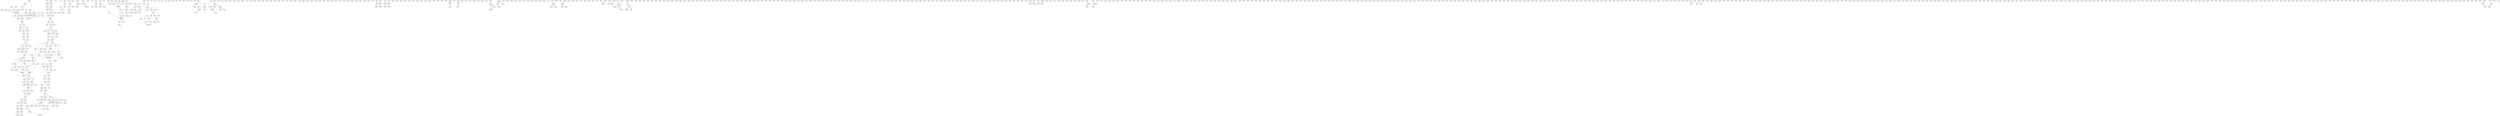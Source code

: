 digraph adj {
graph [k=96]
edge [d=-95]
"20+" [l=245 C=38250]
"20-" [l=245 C=38250]
"181+" [l=7930 C=124561]
"181-" [l=7930 C=124561]
"226+" [l=682 C=8556]
"226-" [l=682 C=8556]
"227+" [l=154 C=1430]
"227-" [l=154 C=1430]
"283+" [l=2947 C=39071]
"283-" [l=2947 C=39071]
"309+" [l=39072 C=872764]
"309-" [l=39072 C=872764]
"427+" [l=146 C=12579]
"427-" [l=146 C=12579]
"433+" [l=191 C=1051]
"433-" [l=191 C=1051]
"487+" [l=272 C=44904]
"487-" [l=272 C=44904]
"519+" [l=148 C=13515]
"519-" [l=148 C=13515]
"533+" [l=165 C=16019]
"533-" [l=165 C=16019]
"542+" [l=18989 C=312342]
"542-" [l=18989 C=312342]
"560+" [l=7807 C=114559]
"560-" [l=7807 C=114559]
"565+" [l=3926 C=52794]
"565-" [l=3926 C=52794]
"568+" [l=457 C=2567]
"568-" [l=457 C=2567]
"607+" [l=154 C=5241]
"607-" [l=154 C=5241]
"626+" [l=141 C=8310]
"626-" [l=141 C=8310]
"629+" [l=235 C=4121]
"629-" [l=235 C=4121]
"643+" [l=252 C=10788]
"643-" [l=252 C=10788]
"676+" [l=191 C=16214]
"676-" [l=191 C=16214]
"688+" [l=131 C=7207]
"688-" [l=131 C=7207]
"731+" [l=1505 C=15963]
"731-" [l=1505 C=15963]
"738+" [l=257 C=8657]
"738-" [l=257 C=8657]
"739+" [l=544 C=10782]
"739-" [l=544 C=10782]
"756+" [l=164 C=17595]
"756-" [l=164 C=17595]
"764+" [l=493 C=2140]
"764-" [l=493 C=2140]
"769+" [l=135 C=5878]
"769-" [l=135 C=5878]
"772+" [l=197 C=17237]
"772-" [l=197 C=17237]
"773+" [l=105 C=2550]
"773-" [l=105 C=2550]
"802+" [l=1270 C=9283]
"802-" [l=1270 C=9283]
"808+" [l=628 C=6843]
"808-" [l=628 C=6843]
"809+" [l=192 C=14172]
"809-" [l=192 C=14172]
"816+" [l=231 C=752]
"816-" [l=231 C=752]
"823+" [l=159 C=5378]
"823-" [l=159 C=5378]
"825+" [l=191 C=4124]
"825-" [l=191 C=4124]
"839+" [l=167 C=10286]
"839-" [l=167 C=10286]
"888+" [l=154 C=15027]
"888-" [l=154 C=15027]
"904+" [l=241 C=807]
"904-" [l=241 C=807]
"906+" [l=160 C=4596]
"906-" [l=160 C=4596]
"930+" [l=196 C=7438]
"930-" [l=196 C=7438]
"947+" [l=201 C=3050]
"947-" [l=201 C=3050]
"955+" [l=120 C=4262]
"955-" [l=120 C=4262]
"959+" [l=222 C=727]
"959-" [l=222 C=727]
"969+" [l=108 C=1954]
"969-" [l=108 C=1954]
"983+" [l=311 C=1472]
"983-" [l=311 C=1472]
"985+" [l=110 C=3815]
"985-" [l=110 C=3815]
"1024+" [l=277 C=1319]
"1024-" [l=277 C=1319]
"1038+" [l=155 C=10120]
"1038-" [l=155 C=10120]
"1050+" [l=125 C=5082]
"1050-" [l=125 C=5082]
"1068+" [l=146 C=2998]
"1068-" [l=146 C=2998]
"1082+" [l=478 C=1736]
"1082-" [l=478 C=1736]
"1087+" [l=213 C=4853]
"1087-" [l=213 C=4853]
"1088+" [l=118 C=3607]
"1088-" [l=118 C=3607]
"1094+" [l=191 C=7349]
"1094-" [l=191 C=7349]
"1099+" [l=3409 C=38706]
"1099-" [l=3409 C=38706]
"1113+" [l=142 C=4321]
"1113-" [l=142 C=4321]
"1114+" [l=191 C=2463]
"1114-" [l=191 C=2463]
"1122+" [l=318 C=953]
"1122-" [l=318 C=953]
"1145+" [l=259 C=635]
"1145-" [l=259 C=635]
"1155+" [l=308 C=1199]
"1155-" [l=308 C=1199]
"1157+" [l=191 C=16062]
"1157-" [l=191 C=16062]
"1166+" [l=218 C=19758]
"1166-" [l=218 C=19758]
"1173+" [l=191 C=4405]
"1173-" [l=191 C=4405]
"1186+" [l=829 C=5814]
"1186-" [l=829 C=5814]
"1194+" [l=979 C=5657]
"1194-" [l=979 C=5657]
"1195+" [l=131 C=8689]
"1195-" [l=131 C=8689]
"1198+" [l=104 C=2295]
"1198-" [l=104 C=2295]
"1217+" [l=443 C=2648]
"1217-" [l=443 C=2648]
"1237+" [l=191 C=1579]
"1237-" [l=191 C=1579]
"1248+" [l=422 C=1932]
"1248-" [l=422 C=1932]
"1253+" [l=253 C=952]
"1253-" [l=253 C=952]
"1258+" [l=191 C=2705]
"1258-" [l=191 C=2705]
"1281+" [l=235 C=742]
"1281-" [l=235 C=742]
"1284+" [l=1075 C=7101]
"1284-" [l=1075 C=7101]
"1287+" [l=803 C=12676]
"1287-" [l=803 C=12676]
"1298+" [l=108 C=2855]
"1298-" [l=108 C=2855]
"1302+" [l=889 C=5465]
"1302-" [l=889 C=5465]
"1307+" [l=783 C=4666]
"1307-" [l=783 C=4666]
"1311+" [l=191 C=16439]
"1311-" [l=191 C=16439]
"1312+" [l=173 C=2327]
"1312-" [l=173 C=2327]
"1320+" [l=583 C=3946]
"1320-" [l=583 C=3946]
"1332+" [l=107 C=3060]
"1332-" [l=107 C=3060]
"1339+" [l=557 C=3842]
"1339-" [l=557 C=3842]
"1341+" [l=139 C=1700]
"1341-" [l=139 C=1700]
"1342+" [l=191 C=2933]
"1342-" [l=191 C=2933]
"1343+" [l=302 C=8564]
"1343-" [l=302 C=8564]
"1351+" [l=191 C=1101]
"1351-" [l=191 C=1101]
"1376+" [l=210 C=891]
"1376-" [l=210 C=891]
"1390+" [l=108 C=1170]
"1390-" [l=108 C=1170]
"1392+" [l=128 C=5909]
"1392-" [l=128 C=5909]
"1394+" [l=141 C=6853]
"1394-" [l=141 C=6853]
"1410+" [l=191 C=1452]
"1410-" [l=191 C=1452]
"1412+" [l=135 C=1618]
"1412-" [l=135 C=1618]
"1413+" [l=452 C=2417]
"1413-" [l=452 C=2417]
"1425+" [l=155 C=4960]
"1425-" [l=155 C=4960]
"1443+" [l=191 C=4243]
"1443-" [l=191 C=4243]
"1450+" [l=191 C=2469]
"1450-" [l=191 C=2469]
"1452+" [l=320 C=3094]
"1452-" [l=320 C=3094]
"1462+" [l=582 C=3481]
"1462-" [l=582 C=3481]
"1466+" [l=318 C=3577]
"1466-" [l=318 C=3577]
"1470+" [l=950 C=6353]
"1470-" [l=950 C=6353]
"1484+" [l=632 C=3071]
"1484-" [l=632 C=3071]
"1495+" [l=658 C=3508]
"1495-" [l=658 C=3508]
"1499+" [l=189 C=2280]
"1499-" [l=189 C=2280]
"1505+" [l=160 C=4596]
"1505-" [l=160 C=4596]
"1525+" [l=294 C=1623]
"1525-" [l=294 C=1623]
"1545+" [l=191 C=5394]
"1545-" [l=191 C=5394]
"1550+" [l=155 C=3902]
"1550-" [l=155 C=3902]
"1566+" [l=286 C=1053]
"1566-" [l=286 C=1053]
"1568+" [l=487 C=2627]
"1568-" [l=487 C=2627]
"1569+" [l=181 C=1376]
"1569-" [l=181 C=1376]
"1577+" [l=668 C=2798]
"1577-" [l=668 C=2798]
"1589+" [l=809 C=5942]
"1589-" [l=809 C=5942]
"1612+" [l=191 C=2252]
"1612-" [l=191 C=2252]
"1613+" [l=539 C=3046]
"1613-" [l=539 C=3046]
"1631+" [l=188 C=665]
"1631-" [l=188 C=665]
"1651+" [l=342 C=1483]
"1651-" [l=342 C=1483]
"1652+" [l=194 C=2527]
"1652-" [l=194 C=2527]
"1655+" [l=362 C=1351]
"1655-" [l=362 C=1351]
"1657+" [l=439 C=2030]
"1657-" [l=439 C=2030]
"1664+" [l=191 C=1863]
"1664-" [l=191 C=1863]
"1672+" [l=240 C=1153]
"1672-" [l=240 C=1153]
"1683+" [l=340 C=1248]
"1683-" [l=340 C=1248]
"1710+" [l=414 C=1344]
"1710-" [l=414 C=1344]
"1726+" [l=476 C=2300]
"1726-" [l=476 C=2300]
"1733+" [l=569 C=3297]
"1733-" [l=569 C=3297]
"1742+" [l=460 C=2656]
"1742-" [l=460 C=2656]
"1743+" [l=191 C=2515]
"1743-" [l=191 C=2515]
"1745+" [l=303 C=1869]
"1745-" [l=303 C=1869]
"1753+" [l=520 C=2751]
"1753-" [l=520 C=2751]
"1761+" [l=232 C=748]
"1761-" [l=232 C=748]
"1767+" [l=550 C=3184]
"1767-" [l=550 C=3184]
"1773+" [l=192 C=1410]
"1773-" [l=192 C=1410]
"1774+" [l=127 C=486]
"1774-" [l=127 C=486]
"1796+" [l=193 C=458]
"1796-" [l=193 C=458]
"1801+" [l=277 C=2026]
"1801-" [l=277 C=2026]
"1804+" [l=129 C=768]
"1804-" [l=129 C=768]
"1813+" [l=99 C=382]
"1813-" [l=99 C=382]
"1822+" [l=357 C=2058]
"1822-" [l=357 C=2058]
"1823+" [l=192 C=1803]
"1823-" [l=192 C=1803]
"1835+" [l=562 C=2516]
"1835-" [l=562 C=2516]
"1838+" [l=360 C=1172]
"1838-" [l=360 C=1172]
"1843+" [l=291 C=1089]
"1843-" [l=291 C=1089]
"1847+" [l=642 C=4197]
"1847-" [l=642 C=4197]
"1856+" [l=221 C=652]
"1856-" [l=221 C=652]
"1870+" [l=191 C=1686]
"1870-" [l=191 C=1686]
"1892+" [l=252 C=975]
"1892-" [l=252 C=975]
"1914+" [l=191 C=546]
"1914-" [l=191 C=546]
"1931+" [l=325 C=1053]
"1931-" [l=325 C=1053]
"1938+" [l=201 C=425]
"1938-" [l=201 C=425]
"1944+" [l=297 C=1096]
"1944-" [l=297 C=1096]
"1946+" [l=352 C=2415]
"1946-" [l=352 C=2415]
"1959+" [l=144 C=946]
"1959-" [l=144 C=946]
"1964+" [l=230 C=3048]
"1964-" [l=230 C=3048]
"1967+" [l=385 C=1979]
"1967-" [l=385 C=1979]
"1968+" [l=190 C=4000]
"1968-" [l=190 C=4000]
"1982+" [l=235 C=690]
"1982-" [l=235 C=690]
"1983+" [l=200 C=549]
"1983-" [l=200 C=549]
"1994+" [l=359 C=1782]
"1994-" [l=359 C=1782]
"1995+" [l=128 C=602]
"1995-" [l=128 C=602]
"1998+" [l=283 C=1604]
"1998-" [l=283 C=1604]
"2003+" [l=157 C=179]
"2003-" [l=157 C=179]
"2004+" [l=307 C=1362]
"2004-" [l=307 C=1362]
"2032+" [l=203 C=556]
"2032-" [l=203 C=556]
"2033+" [l=286 C=1277]
"2033-" [l=286 C=1277]
"2035+" [l=209 C=458]
"2035-" [l=209 C=458]
"2037+" [l=273 C=1162]
"2037-" [l=273 C=1162]
"2047+" [l=273 C=838]
"2047-" [l=273 C=838]
"2049+" [l=257 C=727]
"2049-" [l=257 C=727]
"2070+" [l=142 C=179]
"2070-" [l=142 C=179]
"2075+" [l=215 C=609]
"2075-" [l=215 C=609]
"2084+" [l=193 C=571]
"2084-" [l=193 C=571]
"2086+" [l=192 C=662]
"2086-" [l=192 C=662]
"2090+" [l=297 C=1513]
"2090-" [l=297 C=1513]
"2093+" [l=245 C=706]
"2093-" [l=245 C=706]
"2095+" [l=215 C=726]
"2095-" [l=215 C=726]
"2100+" [l=211 C=518]
"2100-" [l=211 C=518]
"2111+" [l=279 C=1117]
"2111-" [l=279 C=1117]
"2117+" [l=254 C=608]
"2117-" [l=254 C=608]
"2127+" [l=192 C=194]
"2127-" [l=192 C=194]
"2130+" [l=191 C=3537]
"2130-" [l=191 C=3537]
"2131+" [l=202 C=453]
"2131-" [l=202 C=453]
"2132+" [l=132 C=91]
"2132-" [l=132 C=91]
"2160+" [l=96 C=255]
"2160-" [l=96 C=255]
"2189+" [l=44293 C=807568]
"2189-" [l=44293 C=807568]
"2193+" [l=115253 C=1645551]
"2193-" [l=115253 C=1645551]
"2194+" [l=128754 C=1647534]
"2194-" [l=128754 C=1647534]
"2196+" [l=256569 C=5820679]
"2196-" [l=256569 C=5820679]
"2208+" [l=33495 C=439548]
"2208-" [l=33495 C=439548]
"2211+" [l=9593 C=113841]
"2211-" [l=9593 C=113841]
"2212+" [l=133854 C=2105028]
"2212-" [l=133854 C=2105028]
"2213+" [l=34318 C=522887]
"2213-" [l=34318 C=522887]
"2214+" [l=16805 C=253866]
"2214-" [l=16805 C=253866]
"2217+" [l=31243 C=477206]
"2217-" [l=31243 C=477206]
"2220+" [l=41307 C=577333]
"2220-" [l=41307 C=577333]
"2221+" [l=14204 C=192128]
"2221-" [l=14204 C=192128]
"2222+" [l=2384 C=20109]
"2222-" [l=2384 C=20109]
"2223+" [l=2679 C=27732]
"2223-" [l=2679 C=27732]
"2227+" [l=38113 C=526907]
"2227-" [l=38113 C=526907]
"2228+" [l=44558 C=642681]
"2228-" [l=44558 C=642681]
"2229+" [l=10669 C=123807]
"2229-" [l=10669 C=123807]
"2232+" [l=6355 C=75326]
"2232-" [l=6355 C=75326]
"2234+" [l=3211 C=28105]
"2234-" [l=3211 C=28105]
"2236+" [l=30065 C=459907]
"2236-" [l=30065 C=459907]
"2237+" [l=38802 C=603891]
"2237-" [l=38802 C=603891]
"2238+" [l=77267 C=1032128]
"2238-" [l=77267 C=1032128]
"2240+" [l=5939 C=42195]
"2240-" [l=5939 C=42195]
"2241+" [l=14494 C=214907]
"2241-" [l=14494 C=214907]
"2242+" [l=2742 C=28841]
"2242-" [l=2742 C=28841]
"2243+" [l=69001 C=963827]
"2243-" [l=69001 C=963827]
"2244+" [l=48152 C=642734]
"2244-" [l=48152 C=642734]
"2247+" [l=6519 C=88817]
"2247-" [l=6519 C=88817]
"2249+" [l=55262 C=848483]
"2249-" [l=55262 C=848483]
"2251+" [l=30237 C=569213]
"2251-" [l=30237 C=569213]
"2252+" [l=10907 C=192843]
"2252-" [l=10907 C=192843]
"2253+" [l=71562 C=865975]
"2253-" [l=71562 C=865975]
"2254+" [l=161752 C=2537405]
"2254-" [l=161752 C=2537405]
"2255+" [l=24548 C=350912]
"2255-" [l=24548 C=350912]
"2256+" [l=9921 C=98614]
"2256-" [l=9921 C=98614]
"2258+" [l=11285 C=183675]
"2258-" [l=11285 C=183675]
"2259+" [l=139384 C=2095569]
"2259-" [l=139384 C=2095569]
"2261+" [l=57316 C=825716]
"2261-" [l=57316 C=825716]
"2263+" [l=10807 C=167251]
"2263-" [l=10807 C=167251]
"2264+" [l=7511 C=96767]
"2264-" [l=7511 C=96767]
"2265+" [l=71407 C=1089213]
"2265-" [l=71407 C=1089213]
"2270+" [l=13106 C=157884]
"2270-" [l=13106 C=157884]
"2272+" [l=51558 C=689891]
"2272-" [l=51558 C=689891]
"2273+" [l=230 C=24887]
"2273-" [l=230 C=24887]
"2274+" [l=28055 C=374397]
"2274-" [l=28055 C=374397]
"2278+" [l=103580 C=1547021]
"2278-" [l=103580 C=1547021]
"2279+" [l=24826 C=349179]
"2279-" [l=24826 C=349179]
"2281+" [l=1233 C=5949]
"2281-" [l=1233 C=5949]
"2282+" [l=23674 C=351388]
"2282-" [l=23674 C=351388]
"2283+" [l=3562 C=49556]
"2283-" [l=3562 C=49556]
"2284+" [l=3829 C=34938]
"2284-" [l=3829 C=34938]
"2285+" [l=52502 C=686002]
"2285-" [l=52502 C=686002]
"2287+" [l=107001 C=1554800]
"2287-" [l=107001 C=1554800]
"2288+" [l=11401 C=126078]
"2288-" [l=11401 C=126078]
"2290+" [l=1015 C=5215]
"2290-" [l=1015 C=5215]
"2291+" [l=10181 C=129575]
"2291-" [l=10181 C=129575]
"2292+" [l=309595 C=4388102]
"2292-" [l=309595 C=4388102]
"2293+" [l=3751 C=33989]
"2293-" [l=3751 C=33989]
"2294+" [l=3825 C=33643]
"2294-" [l=3825 C=33643]
"2295+" [l=1214 C=5788]
"2295-" [l=1214 C=5788]
"2296+" [l=1360 C=10333]
"2296-" [l=1360 C=10333]
"2297+" [l=15602 C=245918]
"2297-" [l=15602 C=245918]
"2298+" [l=11148 C=144323]
"2298-" [l=11148 C=144323]
"2299+" [l=20749 C=309110]
"2299-" [l=20749 C=309110]
"2300+" [l=194 C=19271]
"2300-" [l=194 C=19271]
"2301+" [l=5200 C=71212]
"2301-" [l=5200 C=71212]
"2302+" [l=3906 C=46894]
"2302-" [l=3906 C=46894]
"2303+" [l=2487 C=14711]
"2303-" [l=2487 C=14711]
"2304+" [l=195 C=22119]
"2304-" [l=195 C=22119]
"2305+" [l=478 C=2146]
"2305-" [l=478 C=2146]
"2306+" [l=5783 C=51023]
"2306-" [l=5783 C=51023]
"2307+" [l=1155 C=7313]
"2307-" [l=1155 C=7313]
"2308+" [l=166 C=17999]
"2308-" [l=166 C=17999]
"2309+" [l=21325 C=220947]
"2309-" [l=21325 C=220947]
"2310+" [l=2104 C=15759]
"2310-" [l=2104 C=15759]
"2311+" [l=613 C=2654]
"2311-" [l=613 C=2654]
"2313+" [l=1050 C=6417]
"2313-" [l=1050 C=6417]
"2314+" [l=209 C=20877]
"2314-" [l=209 C=20877]
"2315+" [l=18721 C=252475]
"2315-" [l=18721 C=252475]
"2316+" [l=1820 C=9359]
"2316-" [l=1820 C=9359]
"2318+" [l=2461 C=17242]
"2318-" [l=2461 C=17242]
"2322+" [l=588 C=10391]
"2322-" [l=588 C=10391]
"2323+" [l=7511 C=72005]
"2323-" [l=7511 C=72005]
"2324+" [l=4683 C=37751]
"2324-" [l=4683 C=37751]
"2325+" [l=119825 C=1592982]
"2325-" [l=119825 C=1592982]
"2326+" [l=748 C=3952]
"2326-" [l=748 C=3952]
"2328+" [l=143 C=11825]
"2328-" [l=143 C=11825]
"2329+" [l=825 C=3681]
"2329-" [l=825 C=3681]
"2331+" [l=2908 C=39268]
"2331-" [l=2908 C=39268]
"2332+" [l=20511 C=256963]
"2332-" [l=20511 C=256963]
"2333+" [l=13585 C=203009]
"2333-" [l=13585 C=203009]
"2334+" [l=8209 C=116355]
"2334-" [l=8209 C=116355]
"2335+" [l=2262 C=23465]
"2335-" [l=2262 C=23465]
"2336+" [l=25121 C=307489]
"2336-" [l=25121 C=307489]
"2337+" [l=1130 C=7326]
"2337-" [l=1130 C=7326]
"2338+" [l=3783 C=41438]
"2338-" [l=3783 C=41438]
"2339+" [l=3676 C=53318]
"2339-" [l=3676 C=53318]
"2340+" [l=2181 C=13122]
"2340-" [l=2181 C=13122]
"2341+" [l=2839 C=30378]
"2341-" [l=2839 C=30378]
"2342+" [l=932 C=11592]
"2342-" [l=932 C=11592]
"2343+" [l=2700 C=15893]
"2343-" [l=2700 C=15893]
"2344+" [l=188 C=15503]
"2344-" [l=188 C=15503]
"2345+" [l=1922 C=37169]
"2345-" [l=1922 C=37169]
"2347+" [l=6433 C=67740]
"2347-" [l=6433 C=67740]
"2349+" [l=759 C=4044]
"2349-" [l=759 C=4044]
"2350+" [l=3968 C=31946]
"2350-" [l=3968 C=31946]
"2351+" [l=2379 C=23878]
"2351-" [l=2379 C=23878]
"2352+" [l=2248 C=11789]
"2352-" [l=2248 C=11789]
"2353+" [l=738 C=9216]
"2353-" [l=738 C=9216]
"2354+" [l=3323 C=22694]
"2354-" [l=3323 C=22694]
"2355+" [l=593 C=3658]
"2355-" [l=593 C=3658]
"2356+" [l=308 C=3951]
"2356-" [l=308 C=3951]
"2357+" [l=11603 C=114622]
"2357-" [l=11603 C=114622]
"2358+" [l=712 C=3819]
"2358-" [l=712 C=3819]
"2360+" [l=2659 C=24557]
"2360-" [l=2659 C=24557]
"2361+" [l=1041 C=6207]
"2361-" [l=1041 C=6207]
"2363+" [l=866 C=4757]
"2363-" [l=866 C=4757]
"2364+" [l=41284 C=641610]
"2364-" [l=41284 C=641610]
"2366+" [l=196 C=21259]
"2366-" [l=196 C=21259]
"2367+" [l=1326 C=11311]
"2367-" [l=1326 C=11311]
"2368+" [l=2324 C=14397]
"2368-" [l=2324 C=14397]
"2369+" [l=6511 C=49807]
"2369-" [l=6511 C=49807]
"2370+" [l=1195 C=6287]
"2370-" [l=1195 C=6287]
"2372+" [l=1650 C=9093]
"2372-" [l=1650 C=9093]
"2375+" [l=3685 C=45731]
"2375-" [l=3685 C=45731]
"2376+" [l=932 C=21079]
"2376-" [l=932 C=21079]
"2377+" [l=29104 C=450627]
"2377-" [l=29104 C=450627]
"2378+" [l=34055 C=417616]
"2378-" [l=34055 C=417616]
"2379+" [l=874 C=5358]
"2379-" [l=874 C=5358]
"2380+" [l=32206 C=411316]
"2380-" [l=32206 C=411316]
"2382+" [l=9156 C=109790]
"2382-" [l=9156 C=109790]
"2383+" [l=12141 C=135723]
"2383-" [l=12141 C=135723]
"2384+" [l=22135 C=220475]
"2384-" [l=22135 C=220475]
"2385+" [l=556 C=2554]
"2385-" [l=556 C=2554]
"2386+" [l=1829 C=12432]
"2386-" [l=1829 C=12432]
"2387+" [l=2512 C=18247]
"2387-" [l=2512 C=18247]
"2388+" [l=1230 C=7668]
"2388-" [l=1230 C=7668]
"2389+" [l=1461 C=8657]
"2389-" [l=1461 C=8657]
"2390+" [l=243 C=7242]
"2390-" [l=243 C=7242]
"2391+" [l=74154 C=1102022]
"2391-" [l=74154 C=1102022]
"2392+" [l=9841 C=98004]
"2392-" [l=9841 C=98004]
"2393+" [l=2901 C=25447]
"2393-" [l=2901 C=25447]
"2394+" [l=113 C=3568]
"2394-" [l=113 C=3568]
"2395+" [l=924 C=5449]
"2395-" [l=924 C=5449]
"2396+" [l=1791 C=13618]
"2396-" [l=1791 C=13618]
"2397+" [l=4654 C=40445]
"2397-" [l=4654 C=40445]
"2398+" [l=46998 C=573383]
"2398-" [l=46998 C=573383]
"2399+" [l=1194 C=6450]
"2399-" [l=1194 C=6450]
"2400+" [l=1038 C=5494]
"2400-" [l=1038 C=5494]
"2401+" [l=53890 C=646080]
"2401-" [l=53890 C=646080]
"2402+" [l=590 C=9359]
"2402-" [l=590 C=9359]
"2403+" [l=843 C=4508]
"2403-" [l=843 C=4508]
"2405+" [l=21859 C=244874]
"2405-" [l=21859 C=244874]
"2407+" [l=214 C=8548]
"2407-" [l=214 C=8548]
"2408+" [l=1130 C=7051]
"2408-" [l=1130 C=7051]
"2409+" [l=1109 C=8004]
"2409-" [l=1109 C=8004]
"2410+" [l=1437 C=7760]
"2410-" [l=1437 C=7760]
"2412+" [l=802 C=8315]
"2412-" [l=802 C=8315]
"2413+" [l=899 C=5366]
"2413-" [l=899 C=5366]
"2414+" [l=2156 C=13166]
"2414-" [l=2156 C=13166]
"2415+" [l=905 C=6558]
"2415-" [l=905 C=6558]
"2416+" [l=961 C=3866]
"2416-" [l=961 C=3866]
"2417+" [l=201 C=5664]
"2417-" [l=201 C=5664]
"2418+" [l=229 C=5911]
"2418-" [l=229 C=5911]
"2419+" [l=950 C=4579]
"2419-" [l=950 C=4579]
"2420+" [l=1033 C=6329]
"2420-" [l=1033 C=6329]
"2421+" [l=272 C=4209]
"2421-" [l=272 C=4209]
"2422+" [l=821 C=6457]
"2422-" [l=821 C=6457]
"2423+" [l=549 C=2729]
"2423-" [l=549 C=2729]
"2425+" [l=1306 C=7460]
"2425-" [l=1306 C=7460]
"2426+" [l=1364 C=9453]
"2426-" [l=1364 C=9453]
"2427+" [l=1130 C=9136]
"2427-" [l=1130 C=9136]
"2428+" [l=561 C=3062]
"2428-" [l=561 C=3062]
"2429+" [l=602 C=2305]
"2429-" [l=602 C=2305]
"2431+" [l=864 C=7244]
"2431-" [l=864 C=7244]
"2432+" [l=2995 C=22382]
"2432-" [l=2995 C=22382]
"2433+" [l=716 C=4300]
"2433-" [l=716 C=4300]
"2434+" [l=867 C=4743]
"2434-" [l=867 C=4743]
"2435+" [l=1214 C=8740]
"2435-" [l=1214 C=8740]
"2436+" [l=404 C=1429]
"2436-" [l=404 C=1429]
"2437+" [l=36795 C=467128]
"2437-" [l=36795 C=467128]
"2438+" [l=567 C=3671]
"2438-" [l=567 C=3671]
"2439+" [l=9526 C=100817]
"2439-" [l=9526 C=100817]
"2440+" [l=795 C=4346]
"2440-" [l=795 C=4346]
"2441+" [l=762 C=3696]
"2441-" [l=762 C=3696]
"2443+" [l=4476 C=36951]
"2443-" [l=4476 C=36951]
"2444+" [l=412 C=1328]
"2444-" [l=412 C=1328]
"2445+" [l=442 C=2230]
"2445-" [l=442 C=2230]
"2446+" [l=644 C=3731]
"2446-" [l=644 C=3731]
"2447+" [l=578 C=2831]
"2447-" [l=578 C=2831]
"2448+" [l=844 C=5562]
"2448-" [l=844 C=5562]
"2452+" [l=402 C=2054]
"2452-" [l=402 C=2054]
"2453+" [l=1567 C=9521]
"2453-" [l=1567 C=9521]
"2454+" [l=924 C=3896]
"2454-" [l=924 C=3896]
"2455+" [l=2414 C=17346]
"2455-" [l=2414 C=17346]
"2457+" [l=1375 C=7212]
"2457-" [l=1375 C=7212]
"2460+" [l=970 C=4866]
"2460-" [l=970 C=4866]
"2461+" [l=483 C=1564]
"2461-" [l=483 C=1564]
"2462+" [l=1664 C=10023]
"2462-" [l=1664 C=10023]
"2463+" [l=698 C=3282]
"2463-" [l=698 C=3282]
"2464+" [l=3480 C=27076]
"2464-" [l=3480 C=27076]
"2465+" [l=1506 C=8821]
"2465-" [l=1506 C=8821]
"2466+" [l=566 C=3101]
"2466-" [l=566 C=3101]
"2467+" [l=652 C=4023]
"2467-" [l=652 C=4023]
"2468+" [l=760 C=3221]
"2468-" [l=760 C=3221]
"2469+" [l=1220 C=6319]
"2469-" [l=1220 C=6319]
"2470+" [l=2768 C=20095]
"2470-" [l=2768 C=20095]
"2471+" [l=181 C=2573]
"2471-" [l=181 C=2573]
"2472+" [l=1323 C=10187]
"2472-" [l=1323 C=10187]
"2473+" [l=819 C=3853]
"2473-" [l=819 C=3853]
"2474+" [l=1389 C=7026]
"2474-" [l=1389 C=7026]
"2475+" [l=795 C=4159]
"2475-" [l=795 C=4159]
"2476+" [l=527 C=3287]
"2476-" [l=527 C=3287]
"2477+" [l=846 C=4180]
"2477-" [l=846 C=4180]
"2478+" [l=1075 C=5080]
"2478-" [l=1075 C=5080]
"2479+" [l=1630 C=8762]
"2479-" [l=1630 C=8762]
"2480+" [l=625 C=3551]
"2480-" [l=625 C=3551]
"2481+" [l=575 C=2576]
"2481-" [l=575 C=2576]
"2482+" [l=767 C=4101]
"2482-" [l=767 C=4101]
"2483+" [l=537 C=2608]
"2483-" [l=537 C=2608]
"2484+" [l=563 C=2364]
"2484-" [l=563 C=2364]
"2485+" [l=634 C=3449]
"2485-" [l=634 C=3449]
"2486+" [l=509 C=3041]
"2486-" [l=509 C=3041]
"2487+" [l=1027 C=5744]
"2487-" [l=1027 C=5744]
"2488+" [l=622 C=2544]
"2488-" [l=622 C=2544]
"2490+" [l=1183 C=7443]
"2490-" [l=1183 C=7443]
"2491+" [l=426 C=2164]
"2491-" [l=426 C=2164]
"2492+" [l=1235 C=6850]
"2492-" [l=1235 C=6850]
"2493+" [l=635 C=2844]
"2493-" [l=635 C=2844]
"2494+" [l=525 C=2042]
"2494-" [l=525 C=2042]
"2495+" [l=3935 C=24508]
"2495-" [l=3935 C=24508]
"2496+" [l=596 C=3229]
"2496-" [l=596 C=3229]
"2497+" [l=544 C=2036]
"2497-" [l=544 C=2036]
"2498+" [l=386 C=1458]
"2498-" [l=386 C=1458]
"2499+" [l=590 C=2698]
"2499-" [l=590 C=2698]
"2500+" [l=350 C=1311]
"2500-" [l=350 C=1311]
"2501+" [l=307 C=983]
"2501-" [l=307 C=983]
"2502+" [l=151 C=362]
"2502-" [l=151 C=362]
"2503+" [l=515 C=1546]
"2503-" [l=515 C=1546]
"2518+" [l=214 C=12404]
"2518-" [l=214 C=12404]
"2519+" [l=217 C=7650]
"2519-" [l=217 C=7650]
"2520+" [l=267 C=9153]
"2520-" [l=267 C=9153]
"2521+" [l=113 C=4482]
"2521-" [l=113 C=4482]
"2522+" [l=729 C=7596]
"2522-" [l=729 C=7596]
"2523+" [l=137 C=6971]
"2523-" [l=137 C=6971]
"2528+" [l=429 C=75510]
"2528-" [l=429 C=75510]
"2529+" [l=788 C=8083]
"2529-" [l=788 C=8083]
"2532+" [l=538 C=5454]
"2532-" [l=538 C=5454]
"2538+" [l=243439 C=3219056]
"2538-" [l=243439 C=3219056]
"2541+" [l=191 C=0]
"2541-" [l=191 C=0]
"2543+" [l=48606 C=786526]
"2543-" [l=48606 C=786526]
"2545+" [l=3363 C=88092]
"2545-" [l=3363 C=88092]
"2546+" [l=4264 C=118358]
"2546-" [l=4264 C=118358]
"2547+" [l=18040 C=873972]
"2547-" [l=18040 C=873972]
"2548+" [l=283569 C=5318495]
"2548-" [l=283569 C=5318495]
"2549+" [l=25180 C=523454]
"2549-" [l=25180 C=523454]
"2550+" [l=199029 C=4726720]
"2550-" [l=199029 C=4726720]
"2551+" [l=45196 C=1057597]
"2551-" [l=45196 C=1057597]
"2552+" [l=22861 C=632291]
"2552-" [l=22861 C=632291]
"2553+" [l=25315 C=626071]
"2553-" [l=25315 C=626071]
"2554+" [l=228484 C=5676963]
"2554-" [l=228484 C=5676963]
"2555+" [l=64743 C=1430146]
"2555-" [l=64743 C=1430146]
"2556+" [l=6867 C=121998]
"2556-" [l=6867 C=121998]
"2557+" [l=70660 C=2118275]
"2557-" [l=70660 C=2118275]
"2558+" [l=38099 C=1116650]
"2558-" [l=38099 C=1116650]
"2559+" [l=47637 C=576622]
"2559-" [l=47637 C=576622]
"2560+" [l=15407 C=273403]
"2560-" [l=15407 C=273403]
"2562+" [l=738136 C=18932137]
"2562-" [l=738136 C=18932137]
"2564+" [l=19086 C=265295]
"2564-" [l=19086 C=265295]
"2565+" [l=96488 C=1435217]
"2565-" [l=96488 C=1435217]
"2566+" [l=162869 C=3108585]
"2566-" [l=162869 C=3108585]
"2567+" [l=118409 C=2194646]
"2567-" [l=118409 C=2194646]
"2568+" [l=5410 C=133735]
"2568-" [l=5410 C=133735]
"2569+" [l=179023 C=2784546]
"2569-" [l=179023 C=2784546]
"2570+" [l=4418 C=37723]
"2570-" [l=4418 C=37723]
"2571+" [l=56152 C=1690193]
"2571-" [l=56152 C=1690193]
"2572+" [l=1251 C=45856]
"2572-" [l=1251 C=45856]
"2573+" [l=2253 C=42574]
"2573-" [l=2253 C=42574]
"2574+" [l=19908 C=595515]
"2574-" [l=19908 C=595515]
"2576+" [l=43445 C=1320980]
"2576-" [l=43445 C=1320980]
"2577+" [l=21933 C=287865]
"2577-" [l=21933 C=287865]
"2578+" [l=32056 C=420703]
"2578-" [l=32056 C=420703]
"2579+" [l=11667 C=252584]
"2579-" [l=11667 C=252584]
"2581+" [l=12455 C=213148]
"2581-" [l=12455 C=213148]
"2582+" [l=142814 C=2214754]
"2582-" [l=142814 C=2214754]
"2583+" [l=184738 C=3448238]
"2583-" [l=184738 C=3448238]
"2584+" [l=232003 C=6236015]
"2584-" [l=232003 C=6236015]
"2585+" [l=184384 C=3664578]
"2585-" [l=184384 C=3664578]
"2586+" [l=742655 C=14886813]
"2586-" [l=742655 C=14886813]
"2587+" [l=472342 C=10012491]
"2587-" [l=472342 C=10012491]
"20+" -> "1612+"
"20+" -> "1094+" [d=-49]
"20+" -> "985+" [d=-49]
"20-" -> "825-"
"20-" -> "1550-" [d=-74]
"20-" -> "626-" [d=-60]
"20-" -> "1173+" [d=-60]
"226+" -> "227+"
"226-" -> "2541+"
"227+" -> "2287+"
"227+" -> "2335+"
"227-" -> "226-"
"227-" -> "2412+"
"283-" -> "2577+"
"283-" -> "2578+"
"427+" -> "888+" [d=-81]
"427-" -> "1114-" [d=-94]
"427-" -> "769+" [d=-50]
"427-" -> "1068-" [d=-49]
"427-" -> "1450+" [d=-49]
"427-" -> "2576+" [d=-74]
"433+" -> "1198-" [d=-44]
"433-" -> "1412-"
"487+" -> "533+"
"487+" -> "1088-"
"487-" -> "1195-"
"487-" -> "1341+"
"519+" -> "1332+"
"519+" -> "1298-"
"519-" -> "2273+"
"519-" -> "1157-" [d=-81]
"519-" -> "1258+" [d=-81]
"533+" -> "1612-"
"533+" -> "985-" [d=-60]
"533-" -> "487-"
"542-" -> "1087-"
"607+" -> "2249+"
"607+" -> "2356+" [d=-59]
"607+" -> "947+" [d=-24]
"607+" -> "2421+" [d=-24]
"626+" -> "20+" [d=-60]
"626-" -> "1038+" [d=-59]
"626-" -> "1425-" [d=-59]
"626-" -> "2308+" [d=-45]
"629+" -> "2521+" [d=-76]
"629-" -> "1332-" [d=-46]
"643+" -> "1743+"
"643+" -> "1823+"
"643-" -> "1392-"
"676+" -> "1195+"
"676-" -> "2547-" [d=-87]
"688+" -> "1341-" [d=-43]
"688+" -> "1195+" [d=-35]
"688-" -> "2547-" [d=-87]
"739+" -> "1499-"
"739-" -> "1050+" [d=-68]
"756+" -> "2300+"
"756+" -> "1801-" [d=-69]
"756+" -> "839-" [d=-68]
"756-" -> "2314+"
"756-" -> "2344-"
"769+" -> "1198-" [d=-44]
"769-" -> "1412-" [d=-39]
"769-" -> "427+" [d=-50]
"769-" -> "906+" [d=-50]
"772+" -> "773+"
"772-" -> "2314-"
"772-" -> "2344+" [d=-74]
"773+" -> "2132-"
"773+" -> "1237+" [d=-63]
"773+" -> "809+" [d=-56]
"773+" -> "969-" [d=-56]
"773-" -> "772-"
"773-" -> "1166+"
"809+" -> "2502-"
"809+" -> "2003+" [d=-81]
"809+" -> "2528-" [d=-81]
"809-" -> "773-" [d=-56]
"823+" -> "1050-"
"823-" -> "1664+"
"825+" -> "20+"
"825-" -> "2308+" [d=-60]
"839+" -> "1870+"
"839+" -> "756-" [d=-68]
"839-" -> "2328-"
"839-" -> "2407-"
"888+" -> "1311-"
"888+" -> "955-"
"888-" -> "906-"
"888-" -> "427-" [d=-81]
"888-" -> "1412+" [d=-81]
"906+" -> "888+"
"906-" -> "2418-"
"906-" -> "769+" [d=-50]
"930+" -> "1332-" [d=-41]
"930-" -> "1394-"
"947+" -> "1050+" [d=-61]
"947-" -> "607-" [d=-24]
"955+" -> "888-"
"955-" -> "2407+"
"955-" -> "1801+" [d=-85]
"955-" -> "2328+" [d=-24]
"959+" -> "1959-"
"959-" -> "2532-"
"969+" -> "773-" [d=-56]
"969-" -> "1773-"
"969-" -> "2394+" [d=-19]
"985+" -> "533-" [d=-60]
"985+" -> "1088+" [d=-14]
"985-" -> "20-" [d=-49]
"1038+" -> "2273-"
"1038-" -> "626+" [d=-59]
"1038-" -> "1550+" [d=-59]
"1050+" -> "823-"
"1050+" -> "1545+"
"1050-" -> "2523-"
"1050-" -> "739+" [d=-68]
"1050-" -> "2221+" [d=-68]
"1050-" -> "947-" [d=-61]
"1050-" -> "2322-" [d=-51]
"1050-" -> "2402+" [d=-51]
"1068+" -> "427+" [d=-49]
"1068-" -> "1198-" [d=-55]
"1068-" -> "2557-" [d=-50]
"1068-" -> "2572-" [d=-50]
"1068-" -> "2574-" [d=-50]
"1087+" -> "542+"
"1087+" -> "1964-"
"1087-" -> "1964+"
"1087-" -> "2212-"
"1088+" -> "487-"
"1088-" -> "1094-"
"1088-" -> "985-" [d=-14]
"1094+" -> "1088+"
"1094-" -> "20-" [d=-49]
"1113+" -> "1332-" [d=-94]
"1113-" -> "2417-"
"1113-" -> "1443+" [d=-91]
"1113-" -> "1392+" [d=-47]
"1114+" -> "427+" [d=-94]
"1114-" -> "2557-" [d=-50]
"1114-" -> "2572-" [d=-50]
"1114-" -> "2574-" [d=-50]
"1157+" -> "519+" [d=-81]
"1157-" -> "2308-"
"1166+" -> "2344+"
"1166-" -> "773+"
"1173+" -> "2308+"
"1173-" -> "20+" [d=-60]
"1195+" -> "487+"
"1195-" -> "676-"
"1195-" -> "688-" [d=-35]
"1198+" -> "2418+" [d=-92]
"1198+" -> "1068+" [d=-55]
"1198+" -> "433-" [d=-44]
"1198+" -> "769-" [d=-44]
"1198-" -> "1410-"
"1198-" -> "2299-" [d=-90]
"1198-" -> "2554+" [d=-90]
"1198-" -> "2555+" [d=-90]
"1198-" -> "2556+" [d=-90]
"1198-" -> "2571-" [d=-90]
"1237+" -> "2394+"
"1237-" -> "773-" [d=-63]
"1258+" -> "2308-"
"1258-" -> "519+" [d=-81]
"1287-" -> "1312-"
"1298+" -> "519-"
"1298+" -> "2070+"
"1298-" -> "2518-" [d=-89]
"1298-" -> "2519+" [d=-89]
"1298-" -> "2520+" [d=-43]
"1298-" -> "1390+" [d=-12]
"1311+" -> "888-"
"1311-" -> "2328+"
"1312+" -> "1287+"
"1312+" -> "2522+"
"1312-" -> "2243-"
"1312-" -> "2292+"
"1332+" -> "1390+" [d=-11]
"1332+" -> "1113-" [d=-94]
"1332+" -> "629+" [d=-46]
"1332+" -> "930-" [d=-41]
"1332+" -> "2390-" [d=-41]
"1332-" -> "519-"
"1332-" -> "2070+"
"1341+" -> "1342+"
"1341+" -> "688-" [d=-43]
"1341-" -> "487+"
"1342+" -> "2547-"
"1342-" -> "1341-"
"1343+" -> "1505-"
"1343-" -> "1392-"
"1351+" -> "1959+"
"1351-" -> "2532+" [d=-90]
"1390+" -> "1392+"
"1390-" -> "1332-" [d=-11]
"1390-" -> "1298+" [d=-12]
"1392+" -> "643+"
"1392+" -> "1343+"
"1392-" -> "1390-"
"1392-" -> "1113+" [d=-47]
"1394+" -> "930+"
"1394+" -> "2417+"
"1394-" -> "2521+" [d=-26]
"1410+" -> "1198+"
"1410-" -> "2564-"
"1410-" -> "2565-"
"1412+" -> "433+"
"1412+" -> "769+" [d=-39]
"1412-" -> "888+" [d=-81]
"1425+" -> "626+" [d=-59]
"1425+" -> "1550+" [d=-59]
"1425-" -> "2273-"
"1443+" -> "2521+" [d=-36]
"1443-" -> "1113+" [d=-91]
"1450+" -> "2557-"
"1450+" -> "2572-"
"1450+" -> "2574-"
"1450-" -> "427+" [d=-49]
"1452-" -> "2342+"
"1452-" -> "2376-"
"1466+" -> "2523-"
"1499+" -> "739-"
"1499+" -> "1652+"
"1499-" -> "2356-"
"1499-" -> "2421-"
"1505+" -> "1343-"
"1505+" -> "2518+" [d=-64]
"1505-" -> "2366-"
"1545-" -> "1050-"
"1550+" -> "20+" [d=-74]
"1550-" -> "1038+" [d=-59]
"1550-" -> "1425-" [d=-59]
"1550-" -> "2308+" [d=-45]
"1569+" -> "1774+"
"1569-" -> "1774-"
"1612+" -> "533-"
"1612-" -> "20-"
"1631+" -> "2160+" [d=-92]
"1652+" -> "2471+"
"1652-" -> "1499-"
"1664-" -> "823+"
"1726+" -> "2529-"
"1743+" -> "2521+" [d=-94]
"1743-" -> "643-"
"1745+" -> "2532-"
"1745-" -> "1959-"
"1767+" -> "2037-"
"1773+" -> "969+"
"1773-" -> "2528-" [d=-94]
"1774+" -> "1569+"
"1774+" -> "2258-"
"1774-" -> "1569-"
"1774-" -> "2377+"
"1801+" -> "756-" [d=-69]
"1801-" -> "955+" [d=-85]
"1804+" -> "2560+"
"1804+" -> "2566-"
"1804-" -> "2252-"
"1804-" -> "2560-" [d=-30]
"1804-" -> "2567-" [d=-30]
"1813-" -> "2572+"
"1813-" -> "2584-"
"1823+" -> "2521+"
"1823-" -> "643-"
"1870+" -> "2344-"
"1870-" -> "839-"
"1914+" -> "2532+" [d=-90]
"1914-" -> "1959+"
"1959+" -> "959-"
"1959+" -> "1745+"
"1959-" -> "1351-"
"1959-" -> "1914+"
"1964+" -> "1087-"
"1964-" -> "1087+"
"1968+" -> "2160+" [d=-92]
"1968-" -> "2130-"
"1968-" -> "2160-"
"1994+" -> "1995+"
"1994-" -> "1995-"
"1995+" -> "1994+"
"1995+" -> "2305-"
"1995-" -> "1994-"
"1995-" -> "2532+" [d=-59]
"2003-" -> "2394-" [d=-91]
"2003-" -> "809-" [d=-81]
"2037+" -> "1767-"
"2037+" -> "2409-"
"2070-" -> "1298-"
"2070-" -> "1332+"
"2130+" -> "1968+"
"2130+" -> "2130+"
"2130-" -> "2130-"
"2130-" -> "2160-"
"2132+" -> "773-"
"2160+" -> "1968+"
"2160+" -> "2130+"
"2160+" -> "2160+"
"2160-" -> "2160-"
"2160-" -> "1631-" [d=-92]
"2160-" -> "1968-" [d=-92]
"2212+" -> "1087+"
"2214+" -> "2523+" [d=-93]
"2221-" -> "1050+" [d=-68]
"2237+" -> "2523+" [d=-75]
"2238-" -> "2559+"
"2238-" -> "2583-"
"2243+" -> "1312+"
"2249+" -> "2523+"
"2249-" -> "607-"
"2251-" -> "2548+"
"2251-" -> "2549+"
"2252+" -> "1804+"
"2252-" -> "2560-"
"2252-" -> "2567-"
"2258+" -> "1774-"
"2273+" -> "1038-"
"2273+" -> "1425+"
"2273-" -> "519+"
"2283-" -> "2558+"
"2287-" -> "227-"
"2292-" -> "1312+"
"2297-" -> "2523+" [d=-75]
"2299+" -> "1198+" [d=-90]
"2300+" -> "2328-"
"2300-" -> "756-"
"2304+" -> "2521-"
"2304-" -> "2528+"
"2305+" -> "1995-"
"2308+" -> "1157+"
"2308+" -> "1258-"
"2308-" -> "1173-"
"2308-" -> "626+" [d=-45]
"2308-" -> "825+" [d=-60]
"2308-" -> "1550+" [d=-45]
"2314+" -> "772+"
"2314-" -> "756+"
"2322+" -> "1050+" [d=-51]
"2322-" -> "2471-"
"2323-" -> "2529+"
"2328+" -> "839+"
"2328+" -> "2300-"
"2328-" -> "1311+"
"2328-" -> "955+" [d=-24]
"2331-" -> "2557+"
"2335-" -> "227-"
"2338-" -> "2541-"
"2341-" -> "2562-"
"2342+" -> "2353+"
"2342+" -> "2587+"
"2342-" -> "1452+"
"2342-" -> "2585+"
"2344+" -> "756+"
"2344+" -> "1870-"
"2344-" -> "1166-"
"2344-" -> "772+" [d=-74]
"2353-" -> "2342-"
"2353-" -> "2376+"
"2356+" -> "1499+"
"2356-" -> "607-" [d=-59]
"2366+" -> "1505+"
"2366+" -> "2520-"
"2366+" -> "2521-"
"2366-" -> "2528+"
"2376+" -> "1452+"
"2376+" -> "2585+"
"2376-" -> "2353+"
"2376-" -> "2587+"
"2377-" -> "1774+"
"2382+" -> "2570-"
"2388+" -> "2529-"
"2390+" -> "1332-" [d=-41]
"2390-" -> "2521+" [d=-26]
"2393-" -> "2570-"
"2394+" -> "2003+" [d=-91]
"2394+" -> "2528-" [d=-91]
"2394-" -> "1237-"
"2394-" -> "969+" [d=-19]
"2402+" -> "2471-"
"2402-" -> "1050+" [d=-51]
"2407+" -> "839+"
"2407-" -> "955+"
"2409+" -> "2037-"
"2412-" -> "227+"
"2417+" -> "1113+"
"2417-" -> "1394-"
"2418+" -> "906+"
"2418-" -> "1198-" [d=-92]
"2421+" -> "1499+"
"2421-" -> "607-" [d=-24]
"2471+" -> "2322+"
"2471+" -> "2402-"
"2471-" -> "1652-"
"2471-" -> "2522-"
"2496-" -> "2529+"
"2502+" -> "809-"
"2518+" -> "1298+" [d=-89]
"2518-" -> "1505-" [d=-64]
"2518-" -> "2521+" [d=-17]
"2519+" -> "2521+" [d=-17]
"2519-" -> "1298+" [d=-89]
"2520+" -> "2366-"
"2520-" -> "1298+" [d=-43]
"2521+" -> "2304-"
"2521+" -> "2366-"
"2521-" -> "1823-"
"2521-" -> "1743-" [d=-94]
"2521-" -> "629-" [d=-76]
"2521-" -> "1443-" [d=-36]
"2521-" -> "1394+" [d=-26]
"2521-" -> "2390+" [d=-26]
"2521-" -> "2518+" [d=-17]
"2521-" -> "2519-" [d=-17]
"2522+" -> "2471+"
"2522-" -> "1312-"
"2523+" -> "1050+"
"2523+" -> "1466-"
"2523-" -> "2249-"
"2523-" -> "2214-" [d=-93]
"2523-" -> "2237-" [d=-75]
"2523-" -> "2297+" [d=-75]
"2528+" -> "1773+" [d=-94]
"2528+" -> "2394-" [d=-91]
"2528+" -> "809-" [d=-81]
"2528-" -> "2304+"
"2528-" -> "2366+"
"2529+" -> "1726-"
"2529+" -> "2388-"
"2529-" -> "2323+"
"2529-" -> "2496+"
"2532+" -> "959+"
"2532+" -> "1745-"
"2532-" -> "1995+" [d=-59]
"2532-" -> "1351+" [d=-90]
"2532-" -> "1914-" [d=-90]
"2541+" -> "2338+"
"2541-" -> "226+"
"2545+" -> "2547+" [d=-257]
"2545+" -> "2568-" [d=-257]
"2545-" -> "2552-"
"2546+" -> "2553-"
"2546+" -> "2552-" [d=-158]
"2546-" -> "2547+" [d=-257]
"2546-" -> "2568-" [d=-257]
"2547+" -> "1342-"
"2547+" -> "676+" [d=-87]
"2547+" -> "688+" [d=-87]
"2547-" -> "2545-" [d=-257]
"2547-" -> "2546+" [d=-257]
"2548-" -> "2251+"
"2548-" -> "2549-"
"2549+" -> "2548+"
"2549+" -> "2549+"
"2549-" -> "2251+"
"2549-" -> "2549-"
"2550-" -> "2552+" [d=-266]
"2550-" -> "2553+" [d=-266]
"2551-" -> "2552+" [d=-266]
"2551-" -> "2553+" [d=-266]
"2552+" -> "2545+"
"2552+" -> "2546-" [d=-158]
"2552-" -> "2550+" [d=-266]
"2552-" -> "2551+" [d=-266]
"2553+" -> "2546-"
"2553-" -> "2550+" [d=-266]
"2553-" -> "2551+" [d=-266]
"2554+" -> "2584+"
"2554+" -> "2579+" [d=-896]
"2554-" -> "1198+" [d=-90]
"2555-" -> "1198+" [d=-90]
"2556-" -> "1198+" [d=-90]
"2557+" -> "1450-"
"2557+" -> "1068+" [d=-50]
"2557+" -> "1114+" [d=-50]
"2557-" -> "2331+"
"2557-" -> "2562-" [d=-239]
"2558-" -> "2283+"
"2558-" -> "2576-"
"2559-" -> "2238+"
"2559-" -> "2586-"
"2560+" -> "2252+"
"2560+" -> "1804+" [d=-30]
"2560-" -> "1804-"
"2562+" -> "2341+"
"2562+" -> "2557+" [d=-239]
"2564+" -> "1410+"
"2565+" -> "1410+"
"2566+" -> "1804-"
"2567+" -> "2252+"
"2567+" -> "1804+" [d=-30]
"2568+" -> "2545-" [d=-257]
"2568+" -> "2546+" [d=-257]
"2569+" -> "2581+" [d=-1691]
"2569+" -> "2582+" [d=-1691]
"2570+" -> "2382-"
"2570+" -> "2393+"
"2571+" -> "1198+" [d=-90]
"2572+" -> "1450-"
"2572+" -> "1068+" [d=-50]
"2572+" -> "1114+" [d=-50]
"2572-" -> "1813+"
"2574+" -> "1450-"
"2574+" -> "1068+" [d=-50]
"2574+" -> "1114+" [d=-50]
"2576+" -> "2558+"
"2576-" -> "427+" [d=-74]
"2577+" -> "2577+"
"2577+" -> "2578+"
"2577-" -> "283+"
"2577-" -> "2577-"
"2578-" -> "283+"
"2578-" -> "2577-"
"2579+" -> "2584+"
"2579-" -> "2554-" [d=-896]
"2581+" -> "2582+" [d=-1691]
"2581-" -> "2569-" [d=-1691]
"2582-" -> "2569-" [d=-1691]
"2582-" -> "2581-" [d=-1691]
"2583+" -> "2238+"
"2583+" -> "2586-"
"2584+" -> "1813+"
"2584-" -> "2554-"
"2584-" -> "2579-"
"2585-" -> "2342+"
"2585-" -> "2376-"
"2586+" -> "2559+"
"2586+" -> "2583-"
"2587-" -> "2342-"
"2587-" -> "2376+"
}
